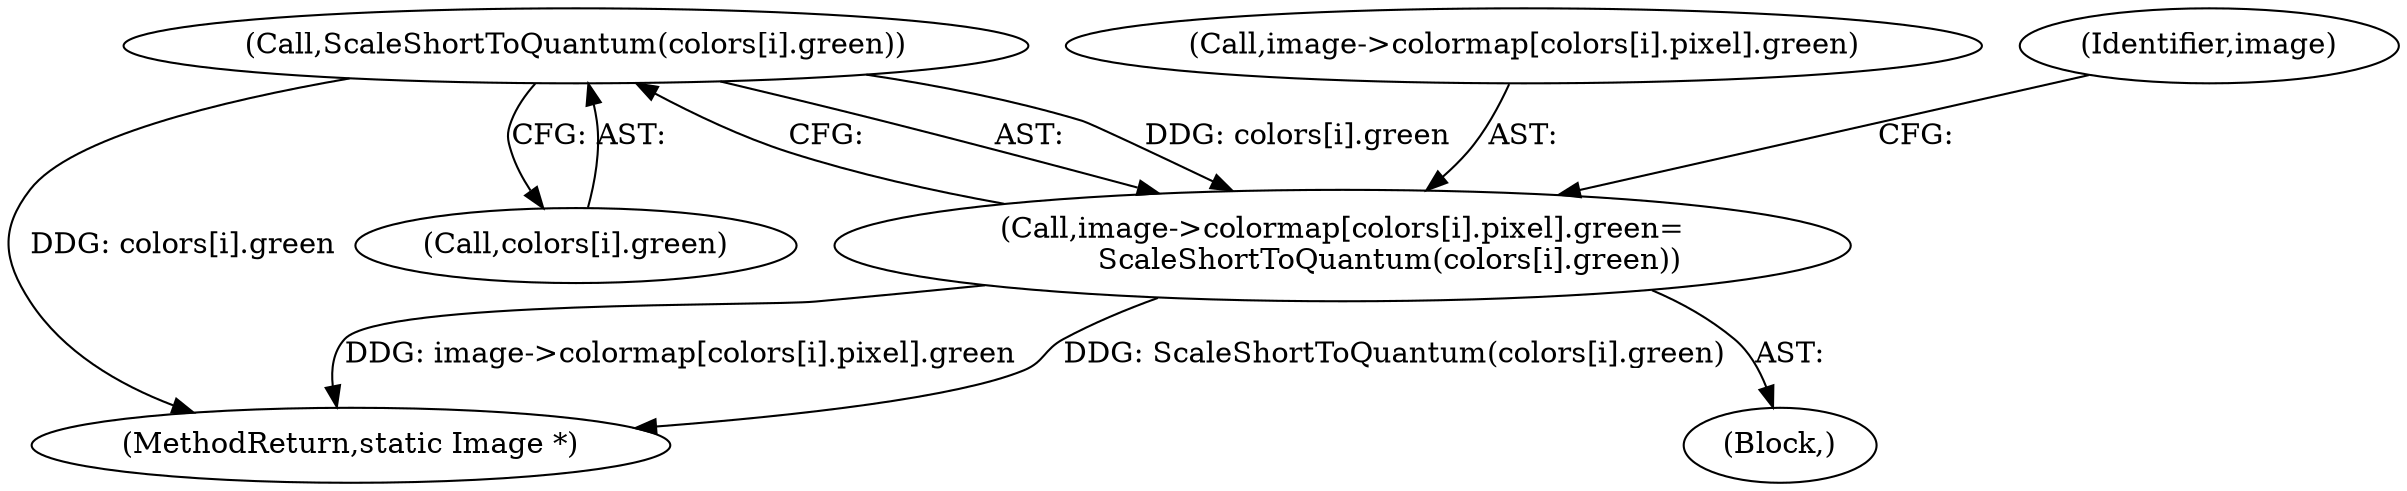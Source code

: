 digraph "0_ImageMagick_f6e9d0d9955e85bdd7540b251cd50d598dacc5e6_13@array" {
"1001235" [label="(Call,ScaleShortToQuantum(colors[i].green))"];
"1001223" [label="(Call,image->colormap[colors[i].pixel].green=\n          ScaleShortToQuantum(colors[i].green))"];
"1001223" [label="(Call,image->colormap[colors[i].pixel].green=\n          ScaleShortToQuantum(colors[i].green))"];
"1001548" [label="(MethodReturn,static Image *)"];
"1001235" [label="(Call,ScaleShortToQuantum(colors[i].green))"];
"1001204" [label="(Block,)"];
"1001224" [label="(Call,image->colormap[colors[i].pixel].green)"];
"1001236" [label="(Call,colors[i].green)"];
"1001245" [label="(Identifier,image)"];
"1001235" -> "1001223"  [label="AST: "];
"1001235" -> "1001236"  [label="CFG: "];
"1001236" -> "1001235"  [label="AST: "];
"1001223" -> "1001235"  [label="CFG: "];
"1001235" -> "1001548"  [label="DDG: colors[i].green"];
"1001235" -> "1001223"  [label="DDG: colors[i].green"];
"1001223" -> "1001204"  [label="AST: "];
"1001224" -> "1001223"  [label="AST: "];
"1001245" -> "1001223"  [label="CFG: "];
"1001223" -> "1001548"  [label="DDG: ScaleShortToQuantum(colors[i].green)"];
"1001223" -> "1001548"  [label="DDG: image->colormap[colors[i].pixel].green"];
}

